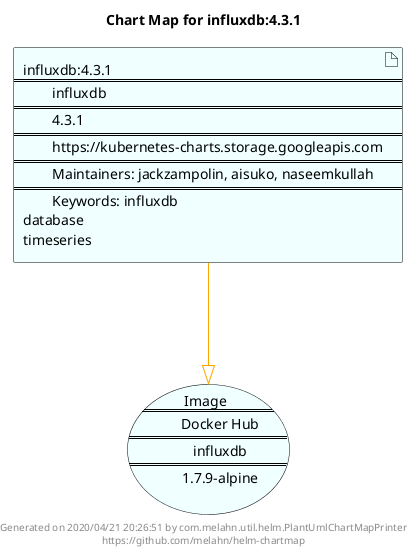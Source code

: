 @startuml
skinparam linetype ortho
skinparam backgroundColor white
skinparam usecaseBorderColor black
skinparam usecaseArrowColor LightSlateGray
skinparam artifactBorderColor black
skinparam artifactArrowColor LightSlateGray

title Chart Map for influxdb:4.3.1

'There is one referenced Helm Chart
artifact "influxdb:4.3.1\n====\n\tinfluxdb\n====\n\t4.3.1\n====\n\thttps://kubernetes-charts.storage.googleapis.com\n====\n\tMaintainers: jackzampolin, aisuko, naseemkullah\n====\n\tKeywords: influxdb\ndatabase\ntimeseries" as influxdb_4_3_1 #Azure

'There is one referenced Docker Image
usecase "Image\n====\n\tDocker Hub\n====\n\tinfluxdb\n====\n\t1.7.9-alpine" as influxdb_1_7_9_alpine #Azure

'Chart Dependencies
influxdb_4_3_1--[#orange]-|>influxdb_1_7_9_alpine

center footer Generated on 2020/04/21 20:26:51 by com.melahn.util.helm.PlantUmlChartMapPrinter\nhttps://github.com/melahn/helm-chartmap
@enduml
